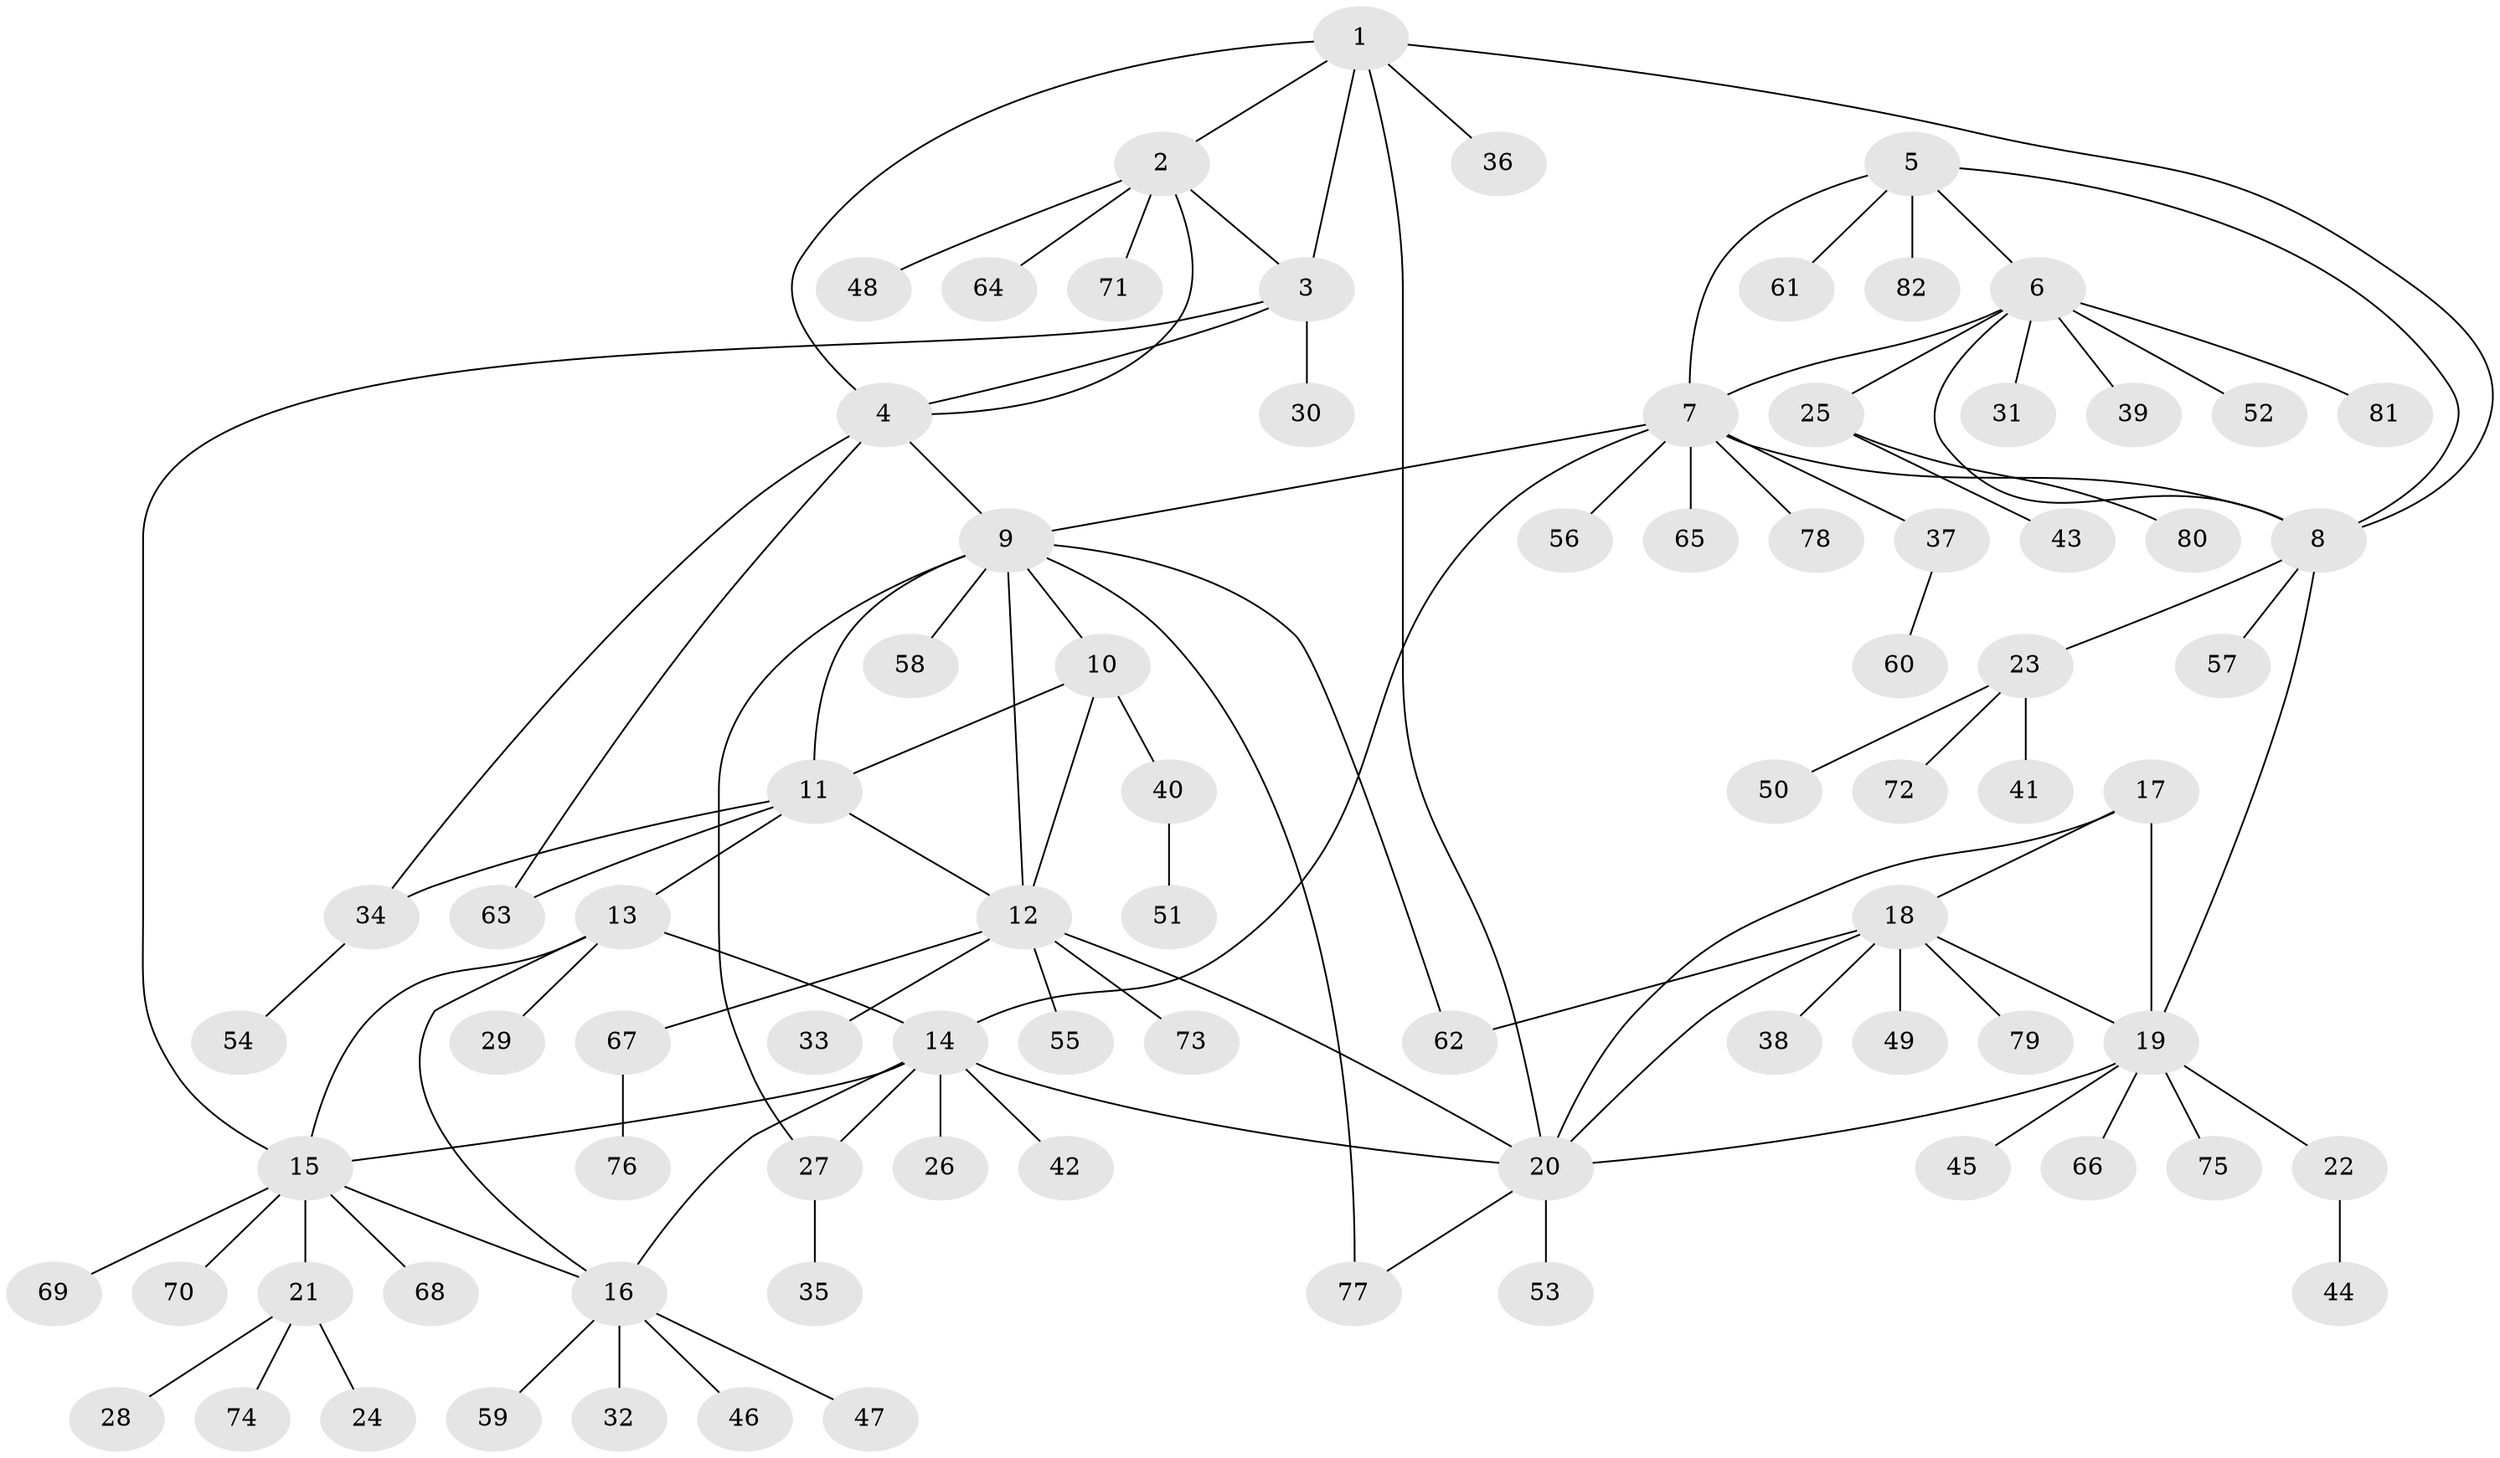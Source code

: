 // coarse degree distribution, {7: 0.06060606060606061, 6: 0.18181818181818182, 1: 0.45454545454545453, 5: 0.09090909090909091, 4: 0.09090909090909091, 2: 0.06060606060606061, 3: 0.06060606060606061}
// Generated by graph-tools (version 1.1) at 2025/37/03/04/25 23:37:51]
// undirected, 82 vertices, 107 edges
graph export_dot {
  node [color=gray90,style=filled];
  1;
  2;
  3;
  4;
  5;
  6;
  7;
  8;
  9;
  10;
  11;
  12;
  13;
  14;
  15;
  16;
  17;
  18;
  19;
  20;
  21;
  22;
  23;
  24;
  25;
  26;
  27;
  28;
  29;
  30;
  31;
  32;
  33;
  34;
  35;
  36;
  37;
  38;
  39;
  40;
  41;
  42;
  43;
  44;
  45;
  46;
  47;
  48;
  49;
  50;
  51;
  52;
  53;
  54;
  55;
  56;
  57;
  58;
  59;
  60;
  61;
  62;
  63;
  64;
  65;
  66;
  67;
  68;
  69;
  70;
  71;
  72;
  73;
  74;
  75;
  76;
  77;
  78;
  79;
  80;
  81;
  82;
  1 -- 2;
  1 -- 3;
  1 -- 4;
  1 -- 8;
  1 -- 20;
  1 -- 36;
  2 -- 3;
  2 -- 4;
  2 -- 48;
  2 -- 64;
  2 -- 71;
  3 -- 4;
  3 -- 15;
  3 -- 30;
  4 -- 9;
  4 -- 34;
  4 -- 63;
  5 -- 6;
  5 -- 7;
  5 -- 8;
  5 -- 61;
  5 -- 82;
  6 -- 7;
  6 -- 8;
  6 -- 25;
  6 -- 31;
  6 -- 39;
  6 -- 52;
  6 -- 81;
  7 -- 8;
  7 -- 9;
  7 -- 14;
  7 -- 37;
  7 -- 56;
  7 -- 65;
  7 -- 78;
  8 -- 19;
  8 -- 23;
  8 -- 57;
  9 -- 10;
  9 -- 11;
  9 -- 12;
  9 -- 27;
  9 -- 58;
  9 -- 62;
  9 -- 77;
  10 -- 11;
  10 -- 12;
  10 -- 40;
  11 -- 12;
  11 -- 13;
  11 -- 34;
  11 -- 63;
  12 -- 20;
  12 -- 33;
  12 -- 55;
  12 -- 67;
  12 -- 73;
  13 -- 14;
  13 -- 15;
  13 -- 16;
  13 -- 29;
  14 -- 15;
  14 -- 16;
  14 -- 20;
  14 -- 26;
  14 -- 27;
  14 -- 42;
  15 -- 16;
  15 -- 21;
  15 -- 68;
  15 -- 69;
  15 -- 70;
  16 -- 32;
  16 -- 46;
  16 -- 47;
  16 -- 59;
  17 -- 18;
  17 -- 19;
  17 -- 20;
  18 -- 19;
  18 -- 20;
  18 -- 38;
  18 -- 49;
  18 -- 62;
  18 -- 79;
  19 -- 20;
  19 -- 22;
  19 -- 45;
  19 -- 66;
  19 -- 75;
  20 -- 53;
  20 -- 77;
  21 -- 24;
  21 -- 28;
  21 -- 74;
  22 -- 44;
  23 -- 41;
  23 -- 50;
  23 -- 72;
  25 -- 43;
  25 -- 80;
  27 -- 35;
  34 -- 54;
  37 -- 60;
  40 -- 51;
  67 -- 76;
}
